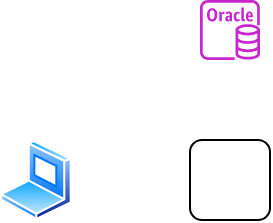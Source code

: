 <mxfile version="24.0.6" type="github">
  <diagram name="第 1 页" id="Hl0IDdzk9xqQNP-VrTFX">
    <mxGraphModel dx="420" dy="228" grid="1" gridSize="10" guides="1" tooltips="1" connect="1" arrows="1" fold="1" page="1" pageScale="1" pageWidth="827" pageHeight="1169" math="0" shadow="0">
      <root>
        <mxCell id="0" />
        <mxCell id="1" parent="0" />
        <mxCell id="Mrk0xv8-sCJKDxQqHj11-1" value="" style="image;aspect=fixed;perimeter=ellipsePerimeter;html=1;align=center;shadow=0;dashed=0;spacingTop=3;image=img/lib/active_directory/laptop_client.svg;" vertex="1" parent="1">
          <mxGeometry x="190" y="190" width="36" height="40" as="geometry" />
        </mxCell>
        <mxCell id="Mrk0xv8-sCJKDxQqHj11-5" value="" style="sketch=0;outlineConnect=0;fontColor=#232F3E;gradientColor=none;fillColor=#C925D1;strokeColor=none;dashed=0;verticalLabelPosition=bottom;verticalAlign=top;align=center;html=1;fontSize=12;fontStyle=0;aspect=fixed;pointerEvents=1;shape=mxgraph.aws4.rds_oracle_instance;" vertex="1" parent="1">
          <mxGeometry x="290" y="120" width="30" height="30" as="geometry" />
        </mxCell>
        <mxCell id="Mrk0xv8-sCJKDxQqHj11-6" value="" style="rounded=1;whiteSpace=wrap;html=1;" vertex="1" parent="1">
          <mxGeometry x="285" y="190" width="40" height="40" as="geometry" />
        </mxCell>
      </root>
    </mxGraphModel>
  </diagram>
</mxfile>
